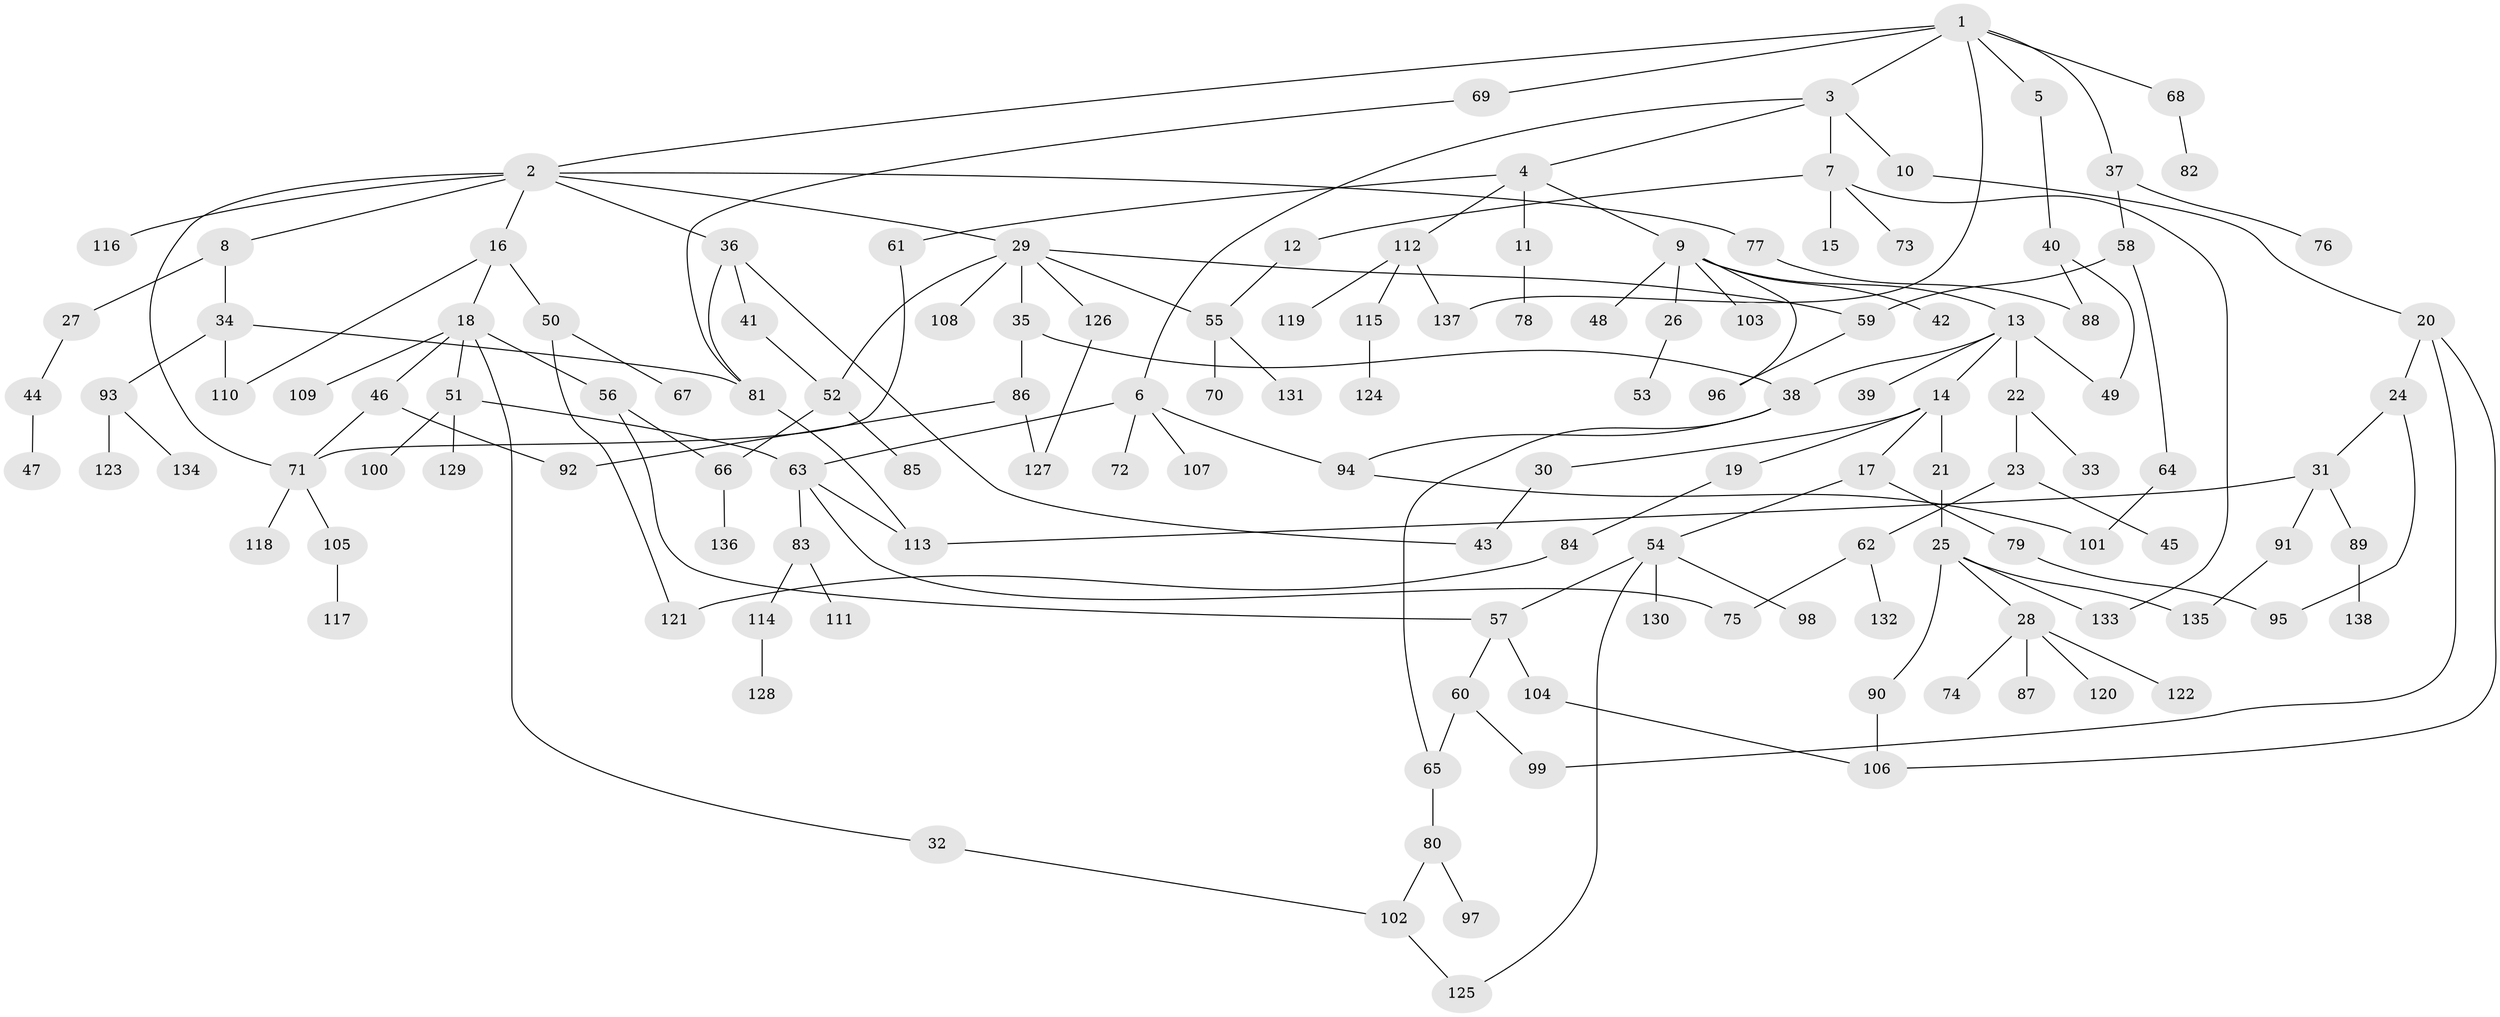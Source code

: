 // Generated by graph-tools (version 1.1) at 2025/10/02/27/25 16:10:54]
// undirected, 138 vertices, 171 edges
graph export_dot {
graph [start="1"]
  node [color=gray90,style=filled];
  1;
  2;
  3;
  4;
  5;
  6;
  7;
  8;
  9;
  10;
  11;
  12;
  13;
  14;
  15;
  16;
  17;
  18;
  19;
  20;
  21;
  22;
  23;
  24;
  25;
  26;
  27;
  28;
  29;
  30;
  31;
  32;
  33;
  34;
  35;
  36;
  37;
  38;
  39;
  40;
  41;
  42;
  43;
  44;
  45;
  46;
  47;
  48;
  49;
  50;
  51;
  52;
  53;
  54;
  55;
  56;
  57;
  58;
  59;
  60;
  61;
  62;
  63;
  64;
  65;
  66;
  67;
  68;
  69;
  70;
  71;
  72;
  73;
  74;
  75;
  76;
  77;
  78;
  79;
  80;
  81;
  82;
  83;
  84;
  85;
  86;
  87;
  88;
  89;
  90;
  91;
  92;
  93;
  94;
  95;
  96;
  97;
  98;
  99;
  100;
  101;
  102;
  103;
  104;
  105;
  106;
  107;
  108;
  109;
  110;
  111;
  112;
  113;
  114;
  115;
  116;
  117;
  118;
  119;
  120;
  121;
  122;
  123;
  124;
  125;
  126;
  127;
  128;
  129;
  130;
  131;
  132;
  133;
  134;
  135;
  136;
  137;
  138;
  1 -- 2;
  1 -- 3;
  1 -- 5;
  1 -- 37;
  1 -- 68;
  1 -- 69;
  1 -- 137;
  2 -- 8;
  2 -- 16;
  2 -- 29;
  2 -- 36;
  2 -- 77;
  2 -- 116;
  2 -- 71;
  3 -- 4;
  3 -- 6;
  3 -- 7;
  3 -- 10;
  4 -- 9;
  4 -- 11;
  4 -- 61;
  4 -- 112;
  5 -- 40;
  6 -- 72;
  6 -- 107;
  6 -- 63;
  6 -- 94;
  7 -- 12;
  7 -- 15;
  7 -- 73;
  7 -- 133;
  8 -- 27;
  8 -- 34;
  9 -- 13;
  9 -- 26;
  9 -- 42;
  9 -- 48;
  9 -- 96;
  9 -- 103;
  10 -- 20;
  11 -- 78;
  12 -- 55;
  13 -- 14;
  13 -- 22;
  13 -- 38;
  13 -- 39;
  13 -- 49;
  14 -- 17;
  14 -- 19;
  14 -- 21;
  14 -- 30;
  16 -- 18;
  16 -- 50;
  16 -- 110;
  17 -- 54;
  17 -- 79;
  18 -- 32;
  18 -- 46;
  18 -- 51;
  18 -- 56;
  18 -- 109;
  19 -- 84;
  20 -- 24;
  20 -- 99;
  20 -- 106;
  21 -- 25;
  22 -- 23;
  22 -- 33;
  23 -- 45;
  23 -- 62;
  24 -- 31;
  24 -- 95;
  25 -- 28;
  25 -- 90;
  25 -- 135;
  25 -- 133;
  26 -- 53;
  27 -- 44;
  28 -- 74;
  28 -- 87;
  28 -- 120;
  28 -- 122;
  29 -- 35;
  29 -- 52;
  29 -- 55;
  29 -- 59;
  29 -- 108;
  29 -- 126;
  30 -- 43;
  31 -- 89;
  31 -- 91;
  31 -- 113;
  32 -- 102;
  34 -- 93;
  34 -- 81;
  34 -- 110;
  35 -- 86;
  35 -- 38;
  36 -- 41;
  36 -- 43;
  36 -- 81;
  37 -- 58;
  37 -- 76;
  38 -- 65;
  38 -- 94;
  40 -- 49;
  40 -- 88;
  41 -- 52;
  44 -- 47;
  46 -- 71;
  46 -- 92;
  50 -- 67;
  50 -- 121;
  51 -- 63;
  51 -- 100;
  51 -- 129;
  52 -- 66;
  52 -- 85;
  54 -- 57;
  54 -- 98;
  54 -- 130;
  54 -- 125;
  55 -- 70;
  55 -- 131;
  56 -- 57;
  56 -- 66;
  57 -- 60;
  57 -- 104;
  58 -- 64;
  58 -- 59;
  59 -- 96;
  60 -- 99;
  60 -- 65;
  61 -- 71;
  62 -- 75;
  62 -- 132;
  63 -- 83;
  63 -- 113;
  63 -- 75;
  64 -- 101;
  65 -- 80;
  66 -- 136;
  68 -- 82;
  69 -- 81;
  71 -- 105;
  71 -- 118;
  77 -- 88;
  79 -- 95;
  80 -- 97;
  80 -- 102;
  81 -- 113;
  83 -- 111;
  83 -- 114;
  84 -- 121;
  86 -- 127;
  86 -- 92;
  89 -- 138;
  90 -- 106;
  91 -- 135;
  93 -- 123;
  93 -- 134;
  94 -- 101;
  102 -- 125;
  104 -- 106;
  105 -- 117;
  112 -- 115;
  112 -- 119;
  112 -- 137;
  114 -- 128;
  115 -- 124;
  126 -- 127;
}
